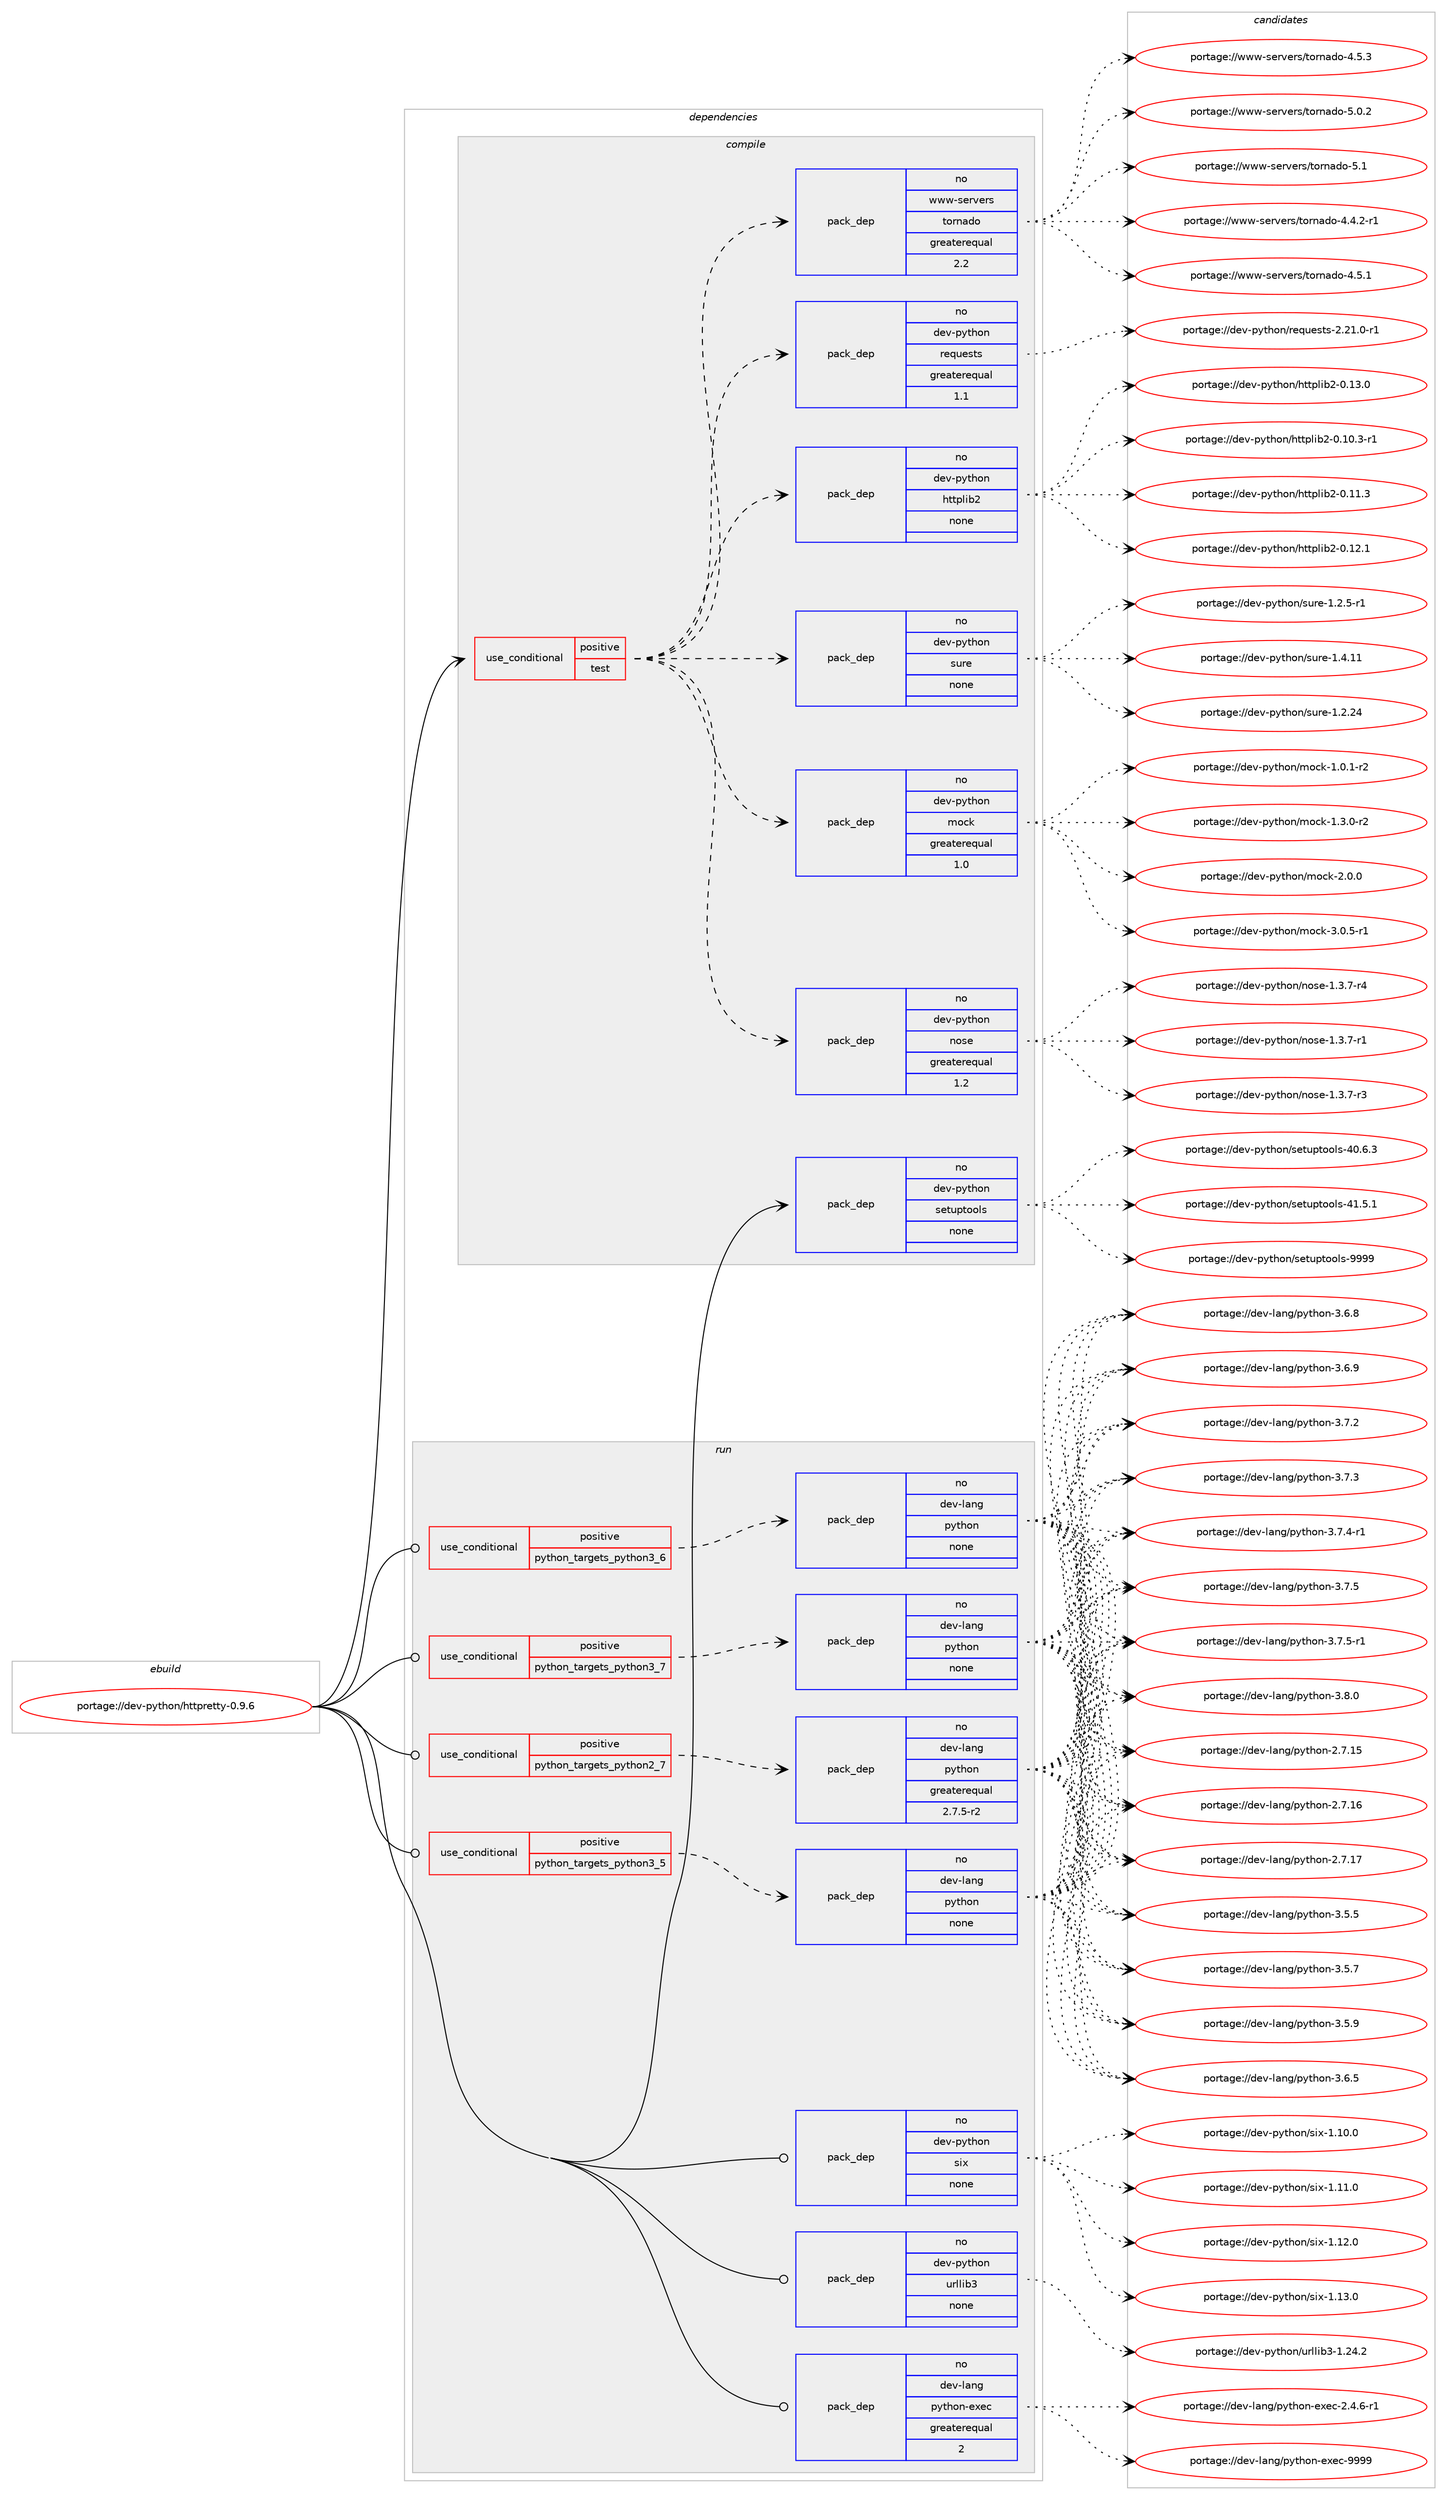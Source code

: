 digraph prolog {

# *************
# Graph options
# *************

newrank=true;
concentrate=true;
compound=true;
graph [rankdir=LR,fontname=Helvetica,fontsize=10,ranksep=1.5];#, ranksep=2.5, nodesep=0.2];
edge  [arrowhead=vee];
node  [fontname=Helvetica,fontsize=10];

# **********
# The ebuild
# **********

subgraph cluster_leftcol {
color=gray;
rank=same;
label=<<i>ebuild</i>>;
id [label="portage://dev-python/httpretty-0.9.6", color=red, width=4, href="../dev-python/httpretty-0.9.6.svg"];
}

# ****************
# The dependencies
# ****************

subgraph cluster_midcol {
color=gray;
label=<<i>dependencies</i>>;
subgraph cluster_compile {
fillcolor="#eeeeee";
style=filled;
label=<<i>compile</i>>;
subgraph cond29845 {
dependency143590 [label=<<TABLE BORDER="0" CELLBORDER="1" CELLSPACING="0" CELLPADDING="4"><TR><TD ROWSPAN="3" CELLPADDING="10">use_conditional</TD></TR><TR><TD>positive</TD></TR><TR><TD>test</TD></TR></TABLE>>, shape=none, color=red];
subgraph pack110425 {
dependency143591 [label=<<TABLE BORDER="0" CELLBORDER="1" CELLSPACING="0" CELLPADDING="4" WIDTH="220"><TR><TD ROWSPAN="6" CELLPADDING="30">pack_dep</TD></TR><TR><TD WIDTH="110">no</TD></TR><TR><TD>dev-python</TD></TR><TR><TD>nose</TD></TR><TR><TD>greaterequal</TD></TR><TR><TD>1.2</TD></TR></TABLE>>, shape=none, color=blue];
}
dependency143590:e -> dependency143591:w [weight=20,style="dashed",arrowhead="vee"];
subgraph pack110426 {
dependency143592 [label=<<TABLE BORDER="0" CELLBORDER="1" CELLSPACING="0" CELLPADDING="4" WIDTH="220"><TR><TD ROWSPAN="6" CELLPADDING="30">pack_dep</TD></TR><TR><TD WIDTH="110">no</TD></TR><TR><TD>dev-python</TD></TR><TR><TD>mock</TD></TR><TR><TD>greaterequal</TD></TR><TR><TD>1.0</TD></TR></TABLE>>, shape=none, color=blue];
}
dependency143590:e -> dependency143592:w [weight=20,style="dashed",arrowhead="vee"];
subgraph pack110427 {
dependency143593 [label=<<TABLE BORDER="0" CELLBORDER="1" CELLSPACING="0" CELLPADDING="4" WIDTH="220"><TR><TD ROWSPAN="6" CELLPADDING="30">pack_dep</TD></TR><TR><TD WIDTH="110">no</TD></TR><TR><TD>dev-python</TD></TR><TR><TD>sure</TD></TR><TR><TD>none</TD></TR><TR><TD></TD></TR></TABLE>>, shape=none, color=blue];
}
dependency143590:e -> dependency143593:w [weight=20,style="dashed",arrowhead="vee"];
subgraph pack110428 {
dependency143594 [label=<<TABLE BORDER="0" CELLBORDER="1" CELLSPACING="0" CELLPADDING="4" WIDTH="220"><TR><TD ROWSPAN="6" CELLPADDING="30">pack_dep</TD></TR><TR><TD WIDTH="110">no</TD></TR><TR><TD>dev-python</TD></TR><TR><TD>httplib2</TD></TR><TR><TD>none</TD></TR><TR><TD></TD></TR></TABLE>>, shape=none, color=blue];
}
dependency143590:e -> dependency143594:w [weight=20,style="dashed",arrowhead="vee"];
subgraph pack110429 {
dependency143595 [label=<<TABLE BORDER="0" CELLBORDER="1" CELLSPACING="0" CELLPADDING="4" WIDTH="220"><TR><TD ROWSPAN="6" CELLPADDING="30">pack_dep</TD></TR><TR><TD WIDTH="110">no</TD></TR><TR><TD>dev-python</TD></TR><TR><TD>requests</TD></TR><TR><TD>greaterequal</TD></TR><TR><TD>1.1</TD></TR></TABLE>>, shape=none, color=blue];
}
dependency143590:e -> dependency143595:w [weight=20,style="dashed",arrowhead="vee"];
subgraph pack110430 {
dependency143596 [label=<<TABLE BORDER="0" CELLBORDER="1" CELLSPACING="0" CELLPADDING="4" WIDTH="220"><TR><TD ROWSPAN="6" CELLPADDING="30">pack_dep</TD></TR><TR><TD WIDTH="110">no</TD></TR><TR><TD>www-servers</TD></TR><TR><TD>tornado</TD></TR><TR><TD>greaterequal</TD></TR><TR><TD>2.2</TD></TR></TABLE>>, shape=none, color=blue];
}
dependency143590:e -> dependency143596:w [weight=20,style="dashed",arrowhead="vee"];
}
id:e -> dependency143590:w [weight=20,style="solid",arrowhead="vee"];
subgraph pack110431 {
dependency143597 [label=<<TABLE BORDER="0" CELLBORDER="1" CELLSPACING="0" CELLPADDING="4" WIDTH="220"><TR><TD ROWSPAN="6" CELLPADDING="30">pack_dep</TD></TR><TR><TD WIDTH="110">no</TD></TR><TR><TD>dev-python</TD></TR><TR><TD>setuptools</TD></TR><TR><TD>none</TD></TR><TR><TD></TD></TR></TABLE>>, shape=none, color=blue];
}
id:e -> dependency143597:w [weight=20,style="solid",arrowhead="vee"];
}
subgraph cluster_compileandrun {
fillcolor="#eeeeee";
style=filled;
label=<<i>compile and run</i>>;
}
subgraph cluster_run {
fillcolor="#eeeeee";
style=filled;
label=<<i>run</i>>;
subgraph cond29846 {
dependency143598 [label=<<TABLE BORDER="0" CELLBORDER="1" CELLSPACING="0" CELLPADDING="4"><TR><TD ROWSPAN="3" CELLPADDING="10">use_conditional</TD></TR><TR><TD>positive</TD></TR><TR><TD>python_targets_python2_7</TD></TR></TABLE>>, shape=none, color=red];
subgraph pack110432 {
dependency143599 [label=<<TABLE BORDER="0" CELLBORDER="1" CELLSPACING="0" CELLPADDING="4" WIDTH="220"><TR><TD ROWSPAN="6" CELLPADDING="30">pack_dep</TD></TR><TR><TD WIDTH="110">no</TD></TR><TR><TD>dev-lang</TD></TR><TR><TD>python</TD></TR><TR><TD>greaterequal</TD></TR><TR><TD>2.7.5-r2</TD></TR></TABLE>>, shape=none, color=blue];
}
dependency143598:e -> dependency143599:w [weight=20,style="dashed",arrowhead="vee"];
}
id:e -> dependency143598:w [weight=20,style="solid",arrowhead="odot"];
subgraph cond29847 {
dependency143600 [label=<<TABLE BORDER="0" CELLBORDER="1" CELLSPACING="0" CELLPADDING="4"><TR><TD ROWSPAN="3" CELLPADDING="10">use_conditional</TD></TR><TR><TD>positive</TD></TR><TR><TD>python_targets_python3_5</TD></TR></TABLE>>, shape=none, color=red];
subgraph pack110433 {
dependency143601 [label=<<TABLE BORDER="0" CELLBORDER="1" CELLSPACING="0" CELLPADDING="4" WIDTH="220"><TR><TD ROWSPAN="6" CELLPADDING="30">pack_dep</TD></TR><TR><TD WIDTH="110">no</TD></TR><TR><TD>dev-lang</TD></TR><TR><TD>python</TD></TR><TR><TD>none</TD></TR><TR><TD></TD></TR></TABLE>>, shape=none, color=blue];
}
dependency143600:e -> dependency143601:w [weight=20,style="dashed",arrowhead="vee"];
}
id:e -> dependency143600:w [weight=20,style="solid",arrowhead="odot"];
subgraph cond29848 {
dependency143602 [label=<<TABLE BORDER="0" CELLBORDER="1" CELLSPACING="0" CELLPADDING="4"><TR><TD ROWSPAN="3" CELLPADDING="10">use_conditional</TD></TR><TR><TD>positive</TD></TR><TR><TD>python_targets_python3_6</TD></TR></TABLE>>, shape=none, color=red];
subgraph pack110434 {
dependency143603 [label=<<TABLE BORDER="0" CELLBORDER="1" CELLSPACING="0" CELLPADDING="4" WIDTH="220"><TR><TD ROWSPAN="6" CELLPADDING="30">pack_dep</TD></TR><TR><TD WIDTH="110">no</TD></TR><TR><TD>dev-lang</TD></TR><TR><TD>python</TD></TR><TR><TD>none</TD></TR><TR><TD></TD></TR></TABLE>>, shape=none, color=blue];
}
dependency143602:e -> dependency143603:w [weight=20,style="dashed",arrowhead="vee"];
}
id:e -> dependency143602:w [weight=20,style="solid",arrowhead="odot"];
subgraph cond29849 {
dependency143604 [label=<<TABLE BORDER="0" CELLBORDER="1" CELLSPACING="0" CELLPADDING="4"><TR><TD ROWSPAN="3" CELLPADDING="10">use_conditional</TD></TR><TR><TD>positive</TD></TR><TR><TD>python_targets_python3_7</TD></TR></TABLE>>, shape=none, color=red];
subgraph pack110435 {
dependency143605 [label=<<TABLE BORDER="0" CELLBORDER="1" CELLSPACING="0" CELLPADDING="4" WIDTH="220"><TR><TD ROWSPAN="6" CELLPADDING="30">pack_dep</TD></TR><TR><TD WIDTH="110">no</TD></TR><TR><TD>dev-lang</TD></TR><TR><TD>python</TD></TR><TR><TD>none</TD></TR><TR><TD></TD></TR></TABLE>>, shape=none, color=blue];
}
dependency143604:e -> dependency143605:w [weight=20,style="dashed",arrowhead="vee"];
}
id:e -> dependency143604:w [weight=20,style="solid",arrowhead="odot"];
subgraph pack110436 {
dependency143606 [label=<<TABLE BORDER="0" CELLBORDER="1" CELLSPACING="0" CELLPADDING="4" WIDTH="220"><TR><TD ROWSPAN="6" CELLPADDING="30">pack_dep</TD></TR><TR><TD WIDTH="110">no</TD></TR><TR><TD>dev-lang</TD></TR><TR><TD>python-exec</TD></TR><TR><TD>greaterequal</TD></TR><TR><TD>2</TD></TR></TABLE>>, shape=none, color=blue];
}
id:e -> dependency143606:w [weight=20,style="solid",arrowhead="odot"];
subgraph pack110437 {
dependency143607 [label=<<TABLE BORDER="0" CELLBORDER="1" CELLSPACING="0" CELLPADDING="4" WIDTH="220"><TR><TD ROWSPAN="6" CELLPADDING="30">pack_dep</TD></TR><TR><TD WIDTH="110">no</TD></TR><TR><TD>dev-python</TD></TR><TR><TD>six</TD></TR><TR><TD>none</TD></TR><TR><TD></TD></TR></TABLE>>, shape=none, color=blue];
}
id:e -> dependency143607:w [weight=20,style="solid",arrowhead="odot"];
subgraph pack110438 {
dependency143608 [label=<<TABLE BORDER="0" CELLBORDER="1" CELLSPACING="0" CELLPADDING="4" WIDTH="220"><TR><TD ROWSPAN="6" CELLPADDING="30">pack_dep</TD></TR><TR><TD WIDTH="110">no</TD></TR><TR><TD>dev-python</TD></TR><TR><TD>urllib3</TD></TR><TR><TD>none</TD></TR><TR><TD></TD></TR></TABLE>>, shape=none, color=blue];
}
id:e -> dependency143608:w [weight=20,style="solid",arrowhead="odot"];
}
}

# **************
# The candidates
# **************

subgraph cluster_choices {
rank=same;
color=gray;
label=<<i>candidates</i>>;

subgraph choice110425 {
color=black;
nodesep=1;
choiceportage10010111845112121116104111110471101111151014549465146554511449 [label="portage://dev-python/nose-1.3.7-r1", color=red, width=4,href="../dev-python/nose-1.3.7-r1.svg"];
choiceportage10010111845112121116104111110471101111151014549465146554511451 [label="portage://dev-python/nose-1.3.7-r3", color=red, width=4,href="../dev-python/nose-1.3.7-r3.svg"];
choiceportage10010111845112121116104111110471101111151014549465146554511452 [label="portage://dev-python/nose-1.3.7-r4", color=red, width=4,href="../dev-python/nose-1.3.7-r4.svg"];
dependency143591:e -> choiceportage10010111845112121116104111110471101111151014549465146554511449:w [style=dotted,weight="100"];
dependency143591:e -> choiceportage10010111845112121116104111110471101111151014549465146554511451:w [style=dotted,weight="100"];
dependency143591:e -> choiceportage10010111845112121116104111110471101111151014549465146554511452:w [style=dotted,weight="100"];
}
subgraph choice110426 {
color=black;
nodesep=1;
choiceportage1001011184511212111610411111047109111991074549464846494511450 [label="portage://dev-python/mock-1.0.1-r2", color=red, width=4,href="../dev-python/mock-1.0.1-r2.svg"];
choiceportage1001011184511212111610411111047109111991074549465146484511450 [label="portage://dev-python/mock-1.3.0-r2", color=red, width=4,href="../dev-python/mock-1.3.0-r2.svg"];
choiceportage100101118451121211161041111104710911199107455046484648 [label="portage://dev-python/mock-2.0.0", color=red, width=4,href="../dev-python/mock-2.0.0.svg"];
choiceportage1001011184511212111610411111047109111991074551464846534511449 [label="portage://dev-python/mock-3.0.5-r1", color=red, width=4,href="../dev-python/mock-3.0.5-r1.svg"];
dependency143592:e -> choiceportage1001011184511212111610411111047109111991074549464846494511450:w [style=dotted,weight="100"];
dependency143592:e -> choiceportage1001011184511212111610411111047109111991074549465146484511450:w [style=dotted,weight="100"];
dependency143592:e -> choiceportage100101118451121211161041111104710911199107455046484648:w [style=dotted,weight="100"];
dependency143592:e -> choiceportage1001011184511212111610411111047109111991074551464846534511449:w [style=dotted,weight="100"];
}
subgraph choice110427 {
color=black;
nodesep=1;
choiceportage100101118451121211161041111104711511711410145494650465052 [label="portage://dev-python/sure-1.2.24", color=red, width=4,href="../dev-python/sure-1.2.24.svg"];
choiceportage10010111845112121116104111110471151171141014549465046534511449 [label="portage://dev-python/sure-1.2.5-r1", color=red, width=4,href="../dev-python/sure-1.2.5-r1.svg"];
choiceportage100101118451121211161041111104711511711410145494652464949 [label="portage://dev-python/sure-1.4.11", color=red, width=4,href="../dev-python/sure-1.4.11.svg"];
dependency143593:e -> choiceportage100101118451121211161041111104711511711410145494650465052:w [style=dotted,weight="100"];
dependency143593:e -> choiceportage10010111845112121116104111110471151171141014549465046534511449:w [style=dotted,weight="100"];
dependency143593:e -> choiceportage100101118451121211161041111104711511711410145494652464949:w [style=dotted,weight="100"];
}
subgraph choice110428 {
color=black;
nodesep=1;
choiceportage10010111845112121116104111110471041161161121081059850454846494846514511449 [label="portage://dev-python/httplib2-0.10.3-r1", color=red, width=4,href="../dev-python/httplib2-0.10.3-r1.svg"];
choiceportage1001011184511212111610411111047104116116112108105985045484649494651 [label="portage://dev-python/httplib2-0.11.3", color=red, width=4,href="../dev-python/httplib2-0.11.3.svg"];
choiceportage1001011184511212111610411111047104116116112108105985045484649504649 [label="portage://dev-python/httplib2-0.12.1", color=red, width=4,href="../dev-python/httplib2-0.12.1.svg"];
choiceportage1001011184511212111610411111047104116116112108105985045484649514648 [label="portage://dev-python/httplib2-0.13.0", color=red, width=4,href="../dev-python/httplib2-0.13.0.svg"];
dependency143594:e -> choiceportage10010111845112121116104111110471041161161121081059850454846494846514511449:w [style=dotted,weight="100"];
dependency143594:e -> choiceportage1001011184511212111610411111047104116116112108105985045484649494651:w [style=dotted,weight="100"];
dependency143594:e -> choiceportage1001011184511212111610411111047104116116112108105985045484649504649:w [style=dotted,weight="100"];
dependency143594:e -> choiceportage1001011184511212111610411111047104116116112108105985045484649514648:w [style=dotted,weight="100"];
}
subgraph choice110429 {
color=black;
nodesep=1;
choiceportage1001011184511212111610411111047114101113117101115116115455046504946484511449 [label="portage://dev-python/requests-2.21.0-r1", color=red, width=4,href="../dev-python/requests-2.21.0-r1.svg"];
dependency143595:e -> choiceportage1001011184511212111610411111047114101113117101115116115455046504946484511449:w [style=dotted,weight="100"];
}
subgraph choice110430 {
color=black;
nodesep=1;
choiceportage1191191194511510111411810111411547116111114110971001114552465246504511449 [label="portage://www-servers/tornado-4.4.2-r1", color=red, width=4,href="../www-servers/tornado-4.4.2-r1.svg"];
choiceportage119119119451151011141181011141154711611111411097100111455246534649 [label="portage://www-servers/tornado-4.5.1", color=red, width=4,href="../www-servers/tornado-4.5.1.svg"];
choiceportage119119119451151011141181011141154711611111411097100111455246534651 [label="portage://www-servers/tornado-4.5.3", color=red, width=4,href="../www-servers/tornado-4.5.3.svg"];
choiceportage119119119451151011141181011141154711611111411097100111455346484650 [label="portage://www-servers/tornado-5.0.2", color=red, width=4,href="../www-servers/tornado-5.0.2.svg"];
choiceportage11911911945115101114118101114115471161111141109710011145534649 [label="portage://www-servers/tornado-5.1", color=red, width=4,href="../www-servers/tornado-5.1.svg"];
dependency143596:e -> choiceportage1191191194511510111411810111411547116111114110971001114552465246504511449:w [style=dotted,weight="100"];
dependency143596:e -> choiceportage119119119451151011141181011141154711611111411097100111455246534649:w [style=dotted,weight="100"];
dependency143596:e -> choiceportage119119119451151011141181011141154711611111411097100111455246534651:w [style=dotted,weight="100"];
dependency143596:e -> choiceportage119119119451151011141181011141154711611111411097100111455346484650:w [style=dotted,weight="100"];
dependency143596:e -> choiceportage11911911945115101114118101114115471161111141109710011145534649:w [style=dotted,weight="100"];
}
subgraph choice110431 {
color=black;
nodesep=1;
choiceportage100101118451121211161041111104711510111611711211611111110811545524846544651 [label="portage://dev-python/setuptools-40.6.3", color=red, width=4,href="../dev-python/setuptools-40.6.3.svg"];
choiceportage100101118451121211161041111104711510111611711211611111110811545524946534649 [label="portage://dev-python/setuptools-41.5.1", color=red, width=4,href="../dev-python/setuptools-41.5.1.svg"];
choiceportage10010111845112121116104111110471151011161171121161111111081154557575757 [label="portage://dev-python/setuptools-9999", color=red, width=4,href="../dev-python/setuptools-9999.svg"];
dependency143597:e -> choiceportage100101118451121211161041111104711510111611711211611111110811545524846544651:w [style=dotted,weight="100"];
dependency143597:e -> choiceportage100101118451121211161041111104711510111611711211611111110811545524946534649:w [style=dotted,weight="100"];
dependency143597:e -> choiceportage10010111845112121116104111110471151011161171121161111111081154557575757:w [style=dotted,weight="100"];
}
subgraph choice110432 {
color=black;
nodesep=1;
choiceportage10010111845108971101034711212111610411111045504655464953 [label="portage://dev-lang/python-2.7.15", color=red, width=4,href="../dev-lang/python-2.7.15.svg"];
choiceportage10010111845108971101034711212111610411111045504655464954 [label="portage://dev-lang/python-2.7.16", color=red, width=4,href="../dev-lang/python-2.7.16.svg"];
choiceportage10010111845108971101034711212111610411111045504655464955 [label="portage://dev-lang/python-2.7.17", color=red, width=4,href="../dev-lang/python-2.7.17.svg"];
choiceportage100101118451089711010347112121116104111110455146534653 [label="portage://dev-lang/python-3.5.5", color=red, width=4,href="../dev-lang/python-3.5.5.svg"];
choiceportage100101118451089711010347112121116104111110455146534655 [label="portage://dev-lang/python-3.5.7", color=red, width=4,href="../dev-lang/python-3.5.7.svg"];
choiceportage100101118451089711010347112121116104111110455146534657 [label="portage://dev-lang/python-3.5.9", color=red, width=4,href="../dev-lang/python-3.5.9.svg"];
choiceportage100101118451089711010347112121116104111110455146544653 [label="portage://dev-lang/python-3.6.5", color=red, width=4,href="../dev-lang/python-3.6.5.svg"];
choiceportage100101118451089711010347112121116104111110455146544656 [label="portage://dev-lang/python-3.6.8", color=red, width=4,href="../dev-lang/python-3.6.8.svg"];
choiceportage100101118451089711010347112121116104111110455146544657 [label="portage://dev-lang/python-3.6.9", color=red, width=4,href="../dev-lang/python-3.6.9.svg"];
choiceportage100101118451089711010347112121116104111110455146554650 [label="portage://dev-lang/python-3.7.2", color=red, width=4,href="../dev-lang/python-3.7.2.svg"];
choiceportage100101118451089711010347112121116104111110455146554651 [label="portage://dev-lang/python-3.7.3", color=red, width=4,href="../dev-lang/python-3.7.3.svg"];
choiceportage1001011184510897110103471121211161041111104551465546524511449 [label="portage://dev-lang/python-3.7.4-r1", color=red, width=4,href="../dev-lang/python-3.7.4-r1.svg"];
choiceportage100101118451089711010347112121116104111110455146554653 [label="portage://dev-lang/python-3.7.5", color=red, width=4,href="../dev-lang/python-3.7.5.svg"];
choiceportage1001011184510897110103471121211161041111104551465546534511449 [label="portage://dev-lang/python-3.7.5-r1", color=red, width=4,href="../dev-lang/python-3.7.5-r1.svg"];
choiceportage100101118451089711010347112121116104111110455146564648 [label="portage://dev-lang/python-3.8.0", color=red, width=4,href="../dev-lang/python-3.8.0.svg"];
dependency143599:e -> choiceportage10010111845108971101034711212111610411111045504655464953:w [style=dotted,weight="100"];
dependency143599:e -> choiceportage10010111845108971101034711212111610411111045504655464954:w [style=dotted,weight="100"];
dependency143599:e -> choiceportage10010111845108971101034711212111610411111045504655464955:w [style=dotted,weight="100"];
dependency143599:e -> choiceportage100101118451089711010347112121116104111110455146534653:w [style=dotted,weight="100"];
dependency143599:e -> choiceportage100101118451089711010347112121116104111110455146534655:w [style=dotted,weight="100"];
dependency143599:e -> choiceportage100101118451089711010347112121116104111110455146534657:w [style=dotted,weight="100"];
dependency143599:e -> choiceportage100101118451089711010347112121116104111110455146544653:w [style=dotted,weight="100"];
dependency143599:e -> choiceportage100101118451089711010347112121116104111110455146544656:w [style=dotted,weight="100"];
dependency143599:e -> choiceportage100101118451089711010347112121116104111110455146544657:w [style=dotted,weight="100"];
dependency143599:e -> choiceportage100101118451089711010347112121116104111110455146554650:w [style=dotted,weight="100"];
dependency143599:e -> choiceportage100101118451089711010347112121116104111110455146554651:w [style=dotted,weight="100"];
dependency143599:e -> choiceportage1001011184510897110103471121211161041111104551465546524511449:w [style=dotted,weight="100"];
dependency143599:e -> choiceportage100101118451089711010347112121116104111110455146554653:w [style=dotted,weight="100"];
dependency143599:e -> choiceportage1001011184510897110103471121211161041111104551465546534511449:w [style=dotted,weight="100"];
dependency143599:e -> choiceportage100101118451089711010347112121116104111110455146564648:w [style=dotted,weight="100"];
}
subgraph choice110433 {
color=black;
nodesep=1;
choiceportage10010111845108971101034711212111610411111045504655464953 [label="portage://dev-lang/python-2.7.15", color=red, width=4,href="../dev-lang/python-2.7.15.svg"];
choiceportage10010111845108971101034711212111610411111045504655464954 [label="portage://dev-lang/python-2.7.16", color=red, width=4,href="../dev-lang/python-2.7.16.svg"];
choiceportage10010111845108971101034711212111610411111045504655464955 [label="portage://dev-lang/python-2.7.17", color=red, width=4,href="../dev-lang/python-2.7.17.svg"];
choiceportage100101118451089711010347112121116104111110455146534653 [label="portage://dev-lang/python-3.5.5", color=red, width=4,href="../dev-lang/python-3.5.5.svg"];
choiceportage100101118451089711010347112121116104111110455146534655 [label="portage://dev-lang/python-3.5.7", color=red, width=4,href="../dev-lang/python-3.5.7.svg"];
choiceportage100101118451089711010347112121116104111110455146534657 [label="portage://dev-lang/python-3.5.9", color=red, width=4,href="../dev-lang/python-3.5.9.svg"];
choiceportage100101118451089711010347112121116104111110455146544653 [label="portage://dev-lang/python-3.6.5", color=red, width=4,href="../dev-lang/python-3.6.5.svg"];
choiceportage100101118451089711010347112121116104111110455146544656 [label="portage://dev-lang/python-3.6.8", color=red, width=4,href="../dev-lang/python-3.6.8.svg"];
choiceportage100101118451089711010347112121116104111110455146544657 [label="portage://dev-lang/python-3.6.9", color=red, width=4,href="../dev-lang/python-3.6.9.svg"];
choiceportage100101118451089711010347112121116104111110455146554650 [label="portage://dev-lang/python-3.7.2", color=red, width=4,href="../dev-lang/python-3.7.2.svg"];
choiceportage100101118451089711010347112121116104111110455146554651 [label="portage://dev-lang/python-3.7.3", color=red, width=4,href="../dev-lang/python-3.7.3.svg"];
choiceportage1001011184510897110103471121211161041111104551465546524511449 [label="portage://dev-lang/python-3.7.4-r1", color=red, width=4,href="../dev-lang/python-3.7.4-r1.svg"];
choiceportage100101118451089711010347112121116104111110455146554653 [label="portage://dev-lang/python-3.7.5", color=red, width=4,href="../dev-lang/python-3.7.5.svg"];
choiceportage1001011184510897110103471121211161041111104551465546534511449 [label="portage://dev-lang/python-3.7.5-r1", color=red, width=4,href="../dev-lang/python-3.7.5-r1.svg"];
choiceportage100101118451089711010347112121116104111110455146564648 [label="portage://dev-lang/python-3.8.0", color=red, width=4,href="../dev-lang/python-3.8.0.svg"];
dependency143601:e -> choiceportage10010111845108971101034711212111610411111045504655464953:w [style=dotted,weight="100"];
dependency143601:e -> choiceportage10010111845108971101034711212111610411111045504655464954:w [style=dotted,weight="100"];
dependency143601:e -> choiceportage10010111845108971101034711212111610411111045504655464955:w [style=dotted,weight="100"];
dependency143601:e -> choiceportage100101118451089711010347112121116104111110455146534653:w [style=dotted,weight="100"];
dependency143601:e -> choiceportage100101118451089711010347112121116104111110455146534655:w [style=dotted,weight="100"];
dependency143601:e -> choiceportage100101118451089711010347112121116104111110455146534657:w [style=dotted,weight="100"];
dependency143601:e -> choiceportage100101118451089711010347112121116104111110455146544653:w [style=dotted,weight="100"];
dependency143601:e -> choiceportage100101118451089711010347112121116104111110455146544656:w [style=dotted,weight="100"];
dependency143601:e -> choiceportage100101118451089711010347112121116104111110455146544657:w [style=dotted,weight="100"];
dependency143601:e -> choiceportage100101118451089711010347112121116104111110455146554650:w [style=dotted,weight="100"];
dependency143601:e -> choiceportage100101118451089711010347112121116104111110455146554651:w [style=dotted,weight="100"];
dependency143601:e -> choiceportage1001011184510897110103471121211161041111104551465546524511449:w [style=dotted,weight="100"];
dependency143601:e -> choiceportage100101118451089711010347112121116104111110455146554653:w [style=dotted,weight="100"];
dependency143601:e -> choiceportage1001011184510897110103471121211161041111104551465546534511449:w [style=dotted,weight="100"];
dependency143601:e -> choiceportage100101118451089711010347112121116104111110455146564648:w [style=dotted,weight="100"];
}
subgraph choice110434 {
color=black;
nodesep=1;
choiceportage10010111845108971101034711212111610411111045504655464953 [label="portage://dev-lang/python-2.7.15", color=red, width=4,href="../dev-lang/python-2.7.15.svg"];
choiceportage10010111845108971101034711212111610411111045504655464954 [label="portage://dev-lang/python-2.7.16", color=red, width=4,href="../dev-lang/python-2.7.16.svg"];
choiceportage10010111845108971101034711212111610411111045504655464955 [label="portage://dev-lang/python-2.7.17", color=red, width=4,href="../dev-lang/python-2.7.17.svg"];
choiceportage100101118451089711010347112121116104111110455146534653 [label="portage://dev-lang/python-3.5.5", color=red, width=4,href="../dev-lang/python-3.5.5.svg"];
choiceportage100101118451089711010347112121116104111110455146534655 [label="portage://dev-lang/python-3.5.7", color=red, width=4,href="../dev-lang/python-3.5.7.svg"];
choiceportage100101118451089711010347112121116104111110455146534657 [label="portage://dev-lang/python-3.5.9", color=red, width=4,href="../dev-lang/python-3.5.9.svg"];
choiceportage100101118451089711010347112121116104111110455146544653 [label="portage://dev-lang/python-3.6.5", color=red, width=4,href="../dev-lang/python-3.6.5.svg"];
choiceportage100101118451089711010347112121116104111110455146544656 [label="portage://dev-lang/python-3.6.8", color=red, width=4,href="../dev-lang/python-3.6.8.svg"];
choiceportage100101118451089711010347112121116104111110455146544657 [label="portage://dev-lang/python-3.6.9", color=red, width=4,href="../dev-lang/python-3.6.9.svg"];
choiceportage100101118451089711010347112121116104111110455146554650 [label="portage://dev-lang/python-3.7.2", color=red, width=4,href="../dev-lang/python-3.7.2.svg"];
choiceportage100101118451089711010347112121116104111110455146554651 [label="portage://dev-lang/python-3.7.3", color=red, width=4,href="../dev-lang/python-3.7.3.svg"];
choiceportage1001011184510897110103471121211161041111104551465546524511449 [label="portage://dev-lang/python-3.7.4-r1", color=red, width=4,href="../dev-lang/python-3.7.4-r1.svg"];
choiceportage100101118451089711010347112121116104111110455146554653 [label="portage://dev-lang/python-3.7.5", color=red, width=4,href="../dev-lang/python-3.7.5.svg"];
choiceportage1001011184510897110103471121211161041111104551465546534511449 [label="portage://dev-lang/python-3.7.5-r1", color=red, width=4,href="../dev-lang/python-3.7.5-r1.svg"];
choiceportage100101118451089711010347112121116104111110455146564648 [label="portage://dev-lang/python-3.8.0", color=red, width=4,href="../dev-lang/python-3.8.0.svg"];
dependency143603:e -> choiceportage10010111845108971101034711212111610411111045504655464953:w [style=dotted,weight="100"];
dependency143603:e -> choiceportage10010111845108971101034711212111610411111045504655464954:w [style=dotted,weight="100"];
dependency143603:e -> choiceportage10010111845108971101034711212111610411111045504655464955:w [style=dotted,weight="100"];
dependency143603:e -> choiceportage100101118451089711010347112121116104111110455146534653:w [style=dotted,weight="100"];
dependency143603:e -> choiceportage100101118451089711010347112121116104111110455146534655:w [style=dotted,weight="100"];
dependency143603:e -> choiceportage100101118451089711010347112121116104111110455146534657:w [style=dotted,weight="100"];
dependency143603:e -> choiceportage100101118451089711010347112121116104111110455146544653:w [style=dotted,weight="100"];
dependency143603:e -> choiceportage100101118451089711010347112121116104111110455146544656:w [style=dotted,weight="100"];
dependency143603:e -> choiceportage100101118451089711010347112121116104111110455146544657:w [style=dotted,weight="100"];
dependency143603:e -> choiceportage100101118451089711010347112121116104111110455146554650:w [style=dotted,weight="100"];
dependency143603:e -> choiceportage100101118451089711010347112121116104111110455146554651:w [style=dotted,weight="100"];
dependency143603:e -> choiceportage1001011184510897110103471121211161041111104551465546524511449:w [style=dotted,weight="100"];
dependency143603:e -> choiceportage100101118451089711010347112121116104111110455146554653:w [style=dotted,weight="100"];
dependency143603:e -> choiceportage1001011184510897110103471121211161041111104551465546534511449:w [style=dotted,weight="100"];
dependency143603:e -> choiceportage100101118451089711010347112121116104111110455146564648:w [style=dotted,weight="100"];
}
subgraph choice110435 {
color=black;
nodesep=1;
choiceportage10010111845108971101034711212111610411111045504655464953 [label="portage://dev-lang/python-2.7.15", color=red, width=4,href="../dev-lang/python-2.7.15.svg"];
choiceportage10010111845108971101034711212111610411111045504655464954 [label="portage://dev-lang/python-2.7.16", color=red, width=4,href="../dev-lang/python-2.7.16.svg"];
choiceportage10010111845108971101034711212111610411111045504655464955 [label="portage://dev-lang/python-2.7.17", color=red, width=4,href="../dev-lang/python-2.7.17.svg"];
choiceportage100101118451089711010347112121116104111110455146534653 [label="portage://dev-lang/python-3.5.5", color=red, width=4,href="../dev-lang/python-3.5.5.svg"];
choiceportage100101118451089711010347112121116104111110455146534655 [label="portage://dev-lang/python-3.5.7", color=red, width=4,href="../dev-lang/python-3.5.7.svg"];
choiceportage100101118451089711010347112121116104111110455146534657 [label="portage://dev-lang/python-3.5.9", color=red, width=4,href="../dev-lang/python-3.5.9.svg"];
choiceportage100101118451089711010347112121116104111110455146544653 [label="portage://dev-lang/python-3.6.5", color=red, width=4,href="../dev-lang/python-3.6.5.svg"];
choiceportage100101118451089711010347112121116104111110455146544656 [label="portage://dev-lang/python-3.6.8", color=red, width=4,href="../dev-lang/python-3.6.8.svg"];
choiceportage100101118451089711010347112121116104111110455146544657 [label="portage://dev-lang/python-3.6.9", color=red, width=4,href="../dev-lang/python-3.6.9.svg"];
choiceportage100101118451089711010347112121116104111110455146554650 [label="portage://dev-lang/python-3.7.2", color=red, width=4,href="../dev-lang/python-3.7.2.svg"];
choiceportage100101118451089711010347112121116104111110455146554651 [label="portage://dev-lang/python-3.7.3", color=red, width=4,href="../dev-lang/python-3.7.3.svg"];
choiceportage1001011184510897110103471121211161041111104551465546524511449 [label="portage://dev-lang/python-3.7.4-r1", color=red, width=4,href="../dev-lang/python-3.7.4-r1.svg"];
choiceportage100101118451089711010347112121116104111110455146554653 [label="portage://dev-lang/python-3.7.5", color=red, width=4,href="../dev-lang/python-3.7.5.svg"];
choiceportage1001011184510897110103471121211161041111104551465546534511449 [label="portage://dev-lang/python-3.7.5-r1", color=red, width=4,href="../dev-lang/python-3.7.5-r1.svg"];
choiceportage100101118451089711010347112121116104111110455146564648 [label="portage://dev-lang/python-3.8.0", color=red, width=4,href="../dev-lang/python-3.8.0.svg"];
dependency143605:e -> choiceportage10010111845108971101034711212111610411111045504655464953:w [style=dotted,weight="100"];
dependency143605:e -> choiceportage10010111845108971101034711212111610411111045504655464954:w [style=dotted,weight="100"];
dependency143605:e -> choiceportage10010111845108971101034711212111610411111045504655464955:w [style=dotted,weight="100"];
dependency143605:e -> choiceportage100101118451089711010347112121116104111110455146534653:w [style=dotted,weight="100"];
dependency143605:e -> choiceportage100101118451089711010347112121116104111110455146534655:w [style=dotted,weight="100"];
dependency143605:e -> choiceportage100101118451089711010347112121116104111110455146534657:w [style=dotted,weight="100"];
dependency143605:e -> choiceportage100101118451089711010347112121116104111110455146544653:w [style=dotted,weight="100"];
dependency143605:e -> choiceportage100101118451089711010347112121116104111110455146544656:w [style=dotted,weight="100"];
dependency143605:e -> choiceportage100101118451089711010347112121116104111110455146544657:w [style=dotted,weight="100"];
dependency143605:e -> choiceportage100101118451089711010347112121116104111110455146554650:w [style=dotted,weight="100"];
dependency143605:e -> choiceportage100101118451089711010347112121116104111110455146554651:w [style=dotted,weight="100"];
dependency143605:e -> choiceportage1001011184510897110103471121211161041111104551465546524511449:w [style=dotted,weight="100"];
dependency143605:e -> choiceportage100101118451089711010347112121116104111110455146554653:w [style=dotted,weight="100"];
dependency143605:e -> choiceportage1001011184510897110103471121211161041111104551465546534511449:w [style=dotted,weight="100"];
dependency143605:e -> choiceportage100101118451089711010347112121116104111110455146564648:w [style=dotted,weight="100"];
}
subgraph choice110436 {
color=black;
nodesep=1;
choiceportage10010111845108971101034711212111610411111045101120101994550465246544511449 [label="portage://dev-lang/python-exec-2.4.6-r1", color=red, width=4,href="../dev-lang/python-exec-2.4.6-r1.svg"];
choiceportage10010111845108971101034711212111610411111045101120101994557575757 [label="portage://dev-lang/python-exec-9999", color=red, width=4,href="../dev-lang/python-exec-9999.svg"];
dependency143606:e -> choiceportage10010111845108971101034711212111610411111045101120101994550465246544511449:w [style=dotted,weight="100"];
dependency143606:e -> choiceportage10010111845108971101034711212111610411111045101120101994557575757:w [style=dotted,weight="100"];
}
subgraph choice110437 {
color=black;
nodesep=1;
choiceportage100101118451121211161041111104711510512045494649484648 [label="portage://dev-python/six-1.10.0", color=red, width=4,href="../dev-python/six-1.10.0.svg"];
choiceportage100101118451121211161041111104711510512045494649494648 [label="portage://dev-python/six-1.11.0", color=red, width=4,href="../dev-python/six-1.11.0.svg"];
choiceportage100101118451121211161041111104711510512045494649504648 [label="portage://dev-python/six-1.12.0", color=red, width=4,href="../dev-python/six-1.12.0.svg"];
choiceportage100101118451121211161041111104711510512045494649514648 [label="portage://dev-python/six-1.13.0", color=red, width=4,href="../dev-python/six-1.13.0.svg"];
dependency143607:e -> choiceportage100101118451121211161041111104711510512045494649484648:w [style=dotted,weight="100"];
dependency143607:e -> choiceportage100101118451121211161041111104711510512045494649494648:w [style=dotted,weight="100"];
dependency143607:e -> choiceportage100101118451121211161041111104711510512045494649504648:w [style=dotted,weight="100"];
dependency143607:e -> choiceportage100101118451121211161041111104711510512045494649514648:w [style=dotted,weight="100"];
}
subgraph choice110438 {
color=black;
nodesep=1;
choiceportage1001011184511212111610411111047117114108108105985145494650524650 [label="portage://dev-python/urllib3-1.24.2", color=red, width=4,href="../dev-python/urllib3-1.24.2.svg"];
dependency143608:e -> choiceportage1001011184511212111610411111047117114108108105985145494650524650:w [style=dotted,weight="100"];
}
}

}
